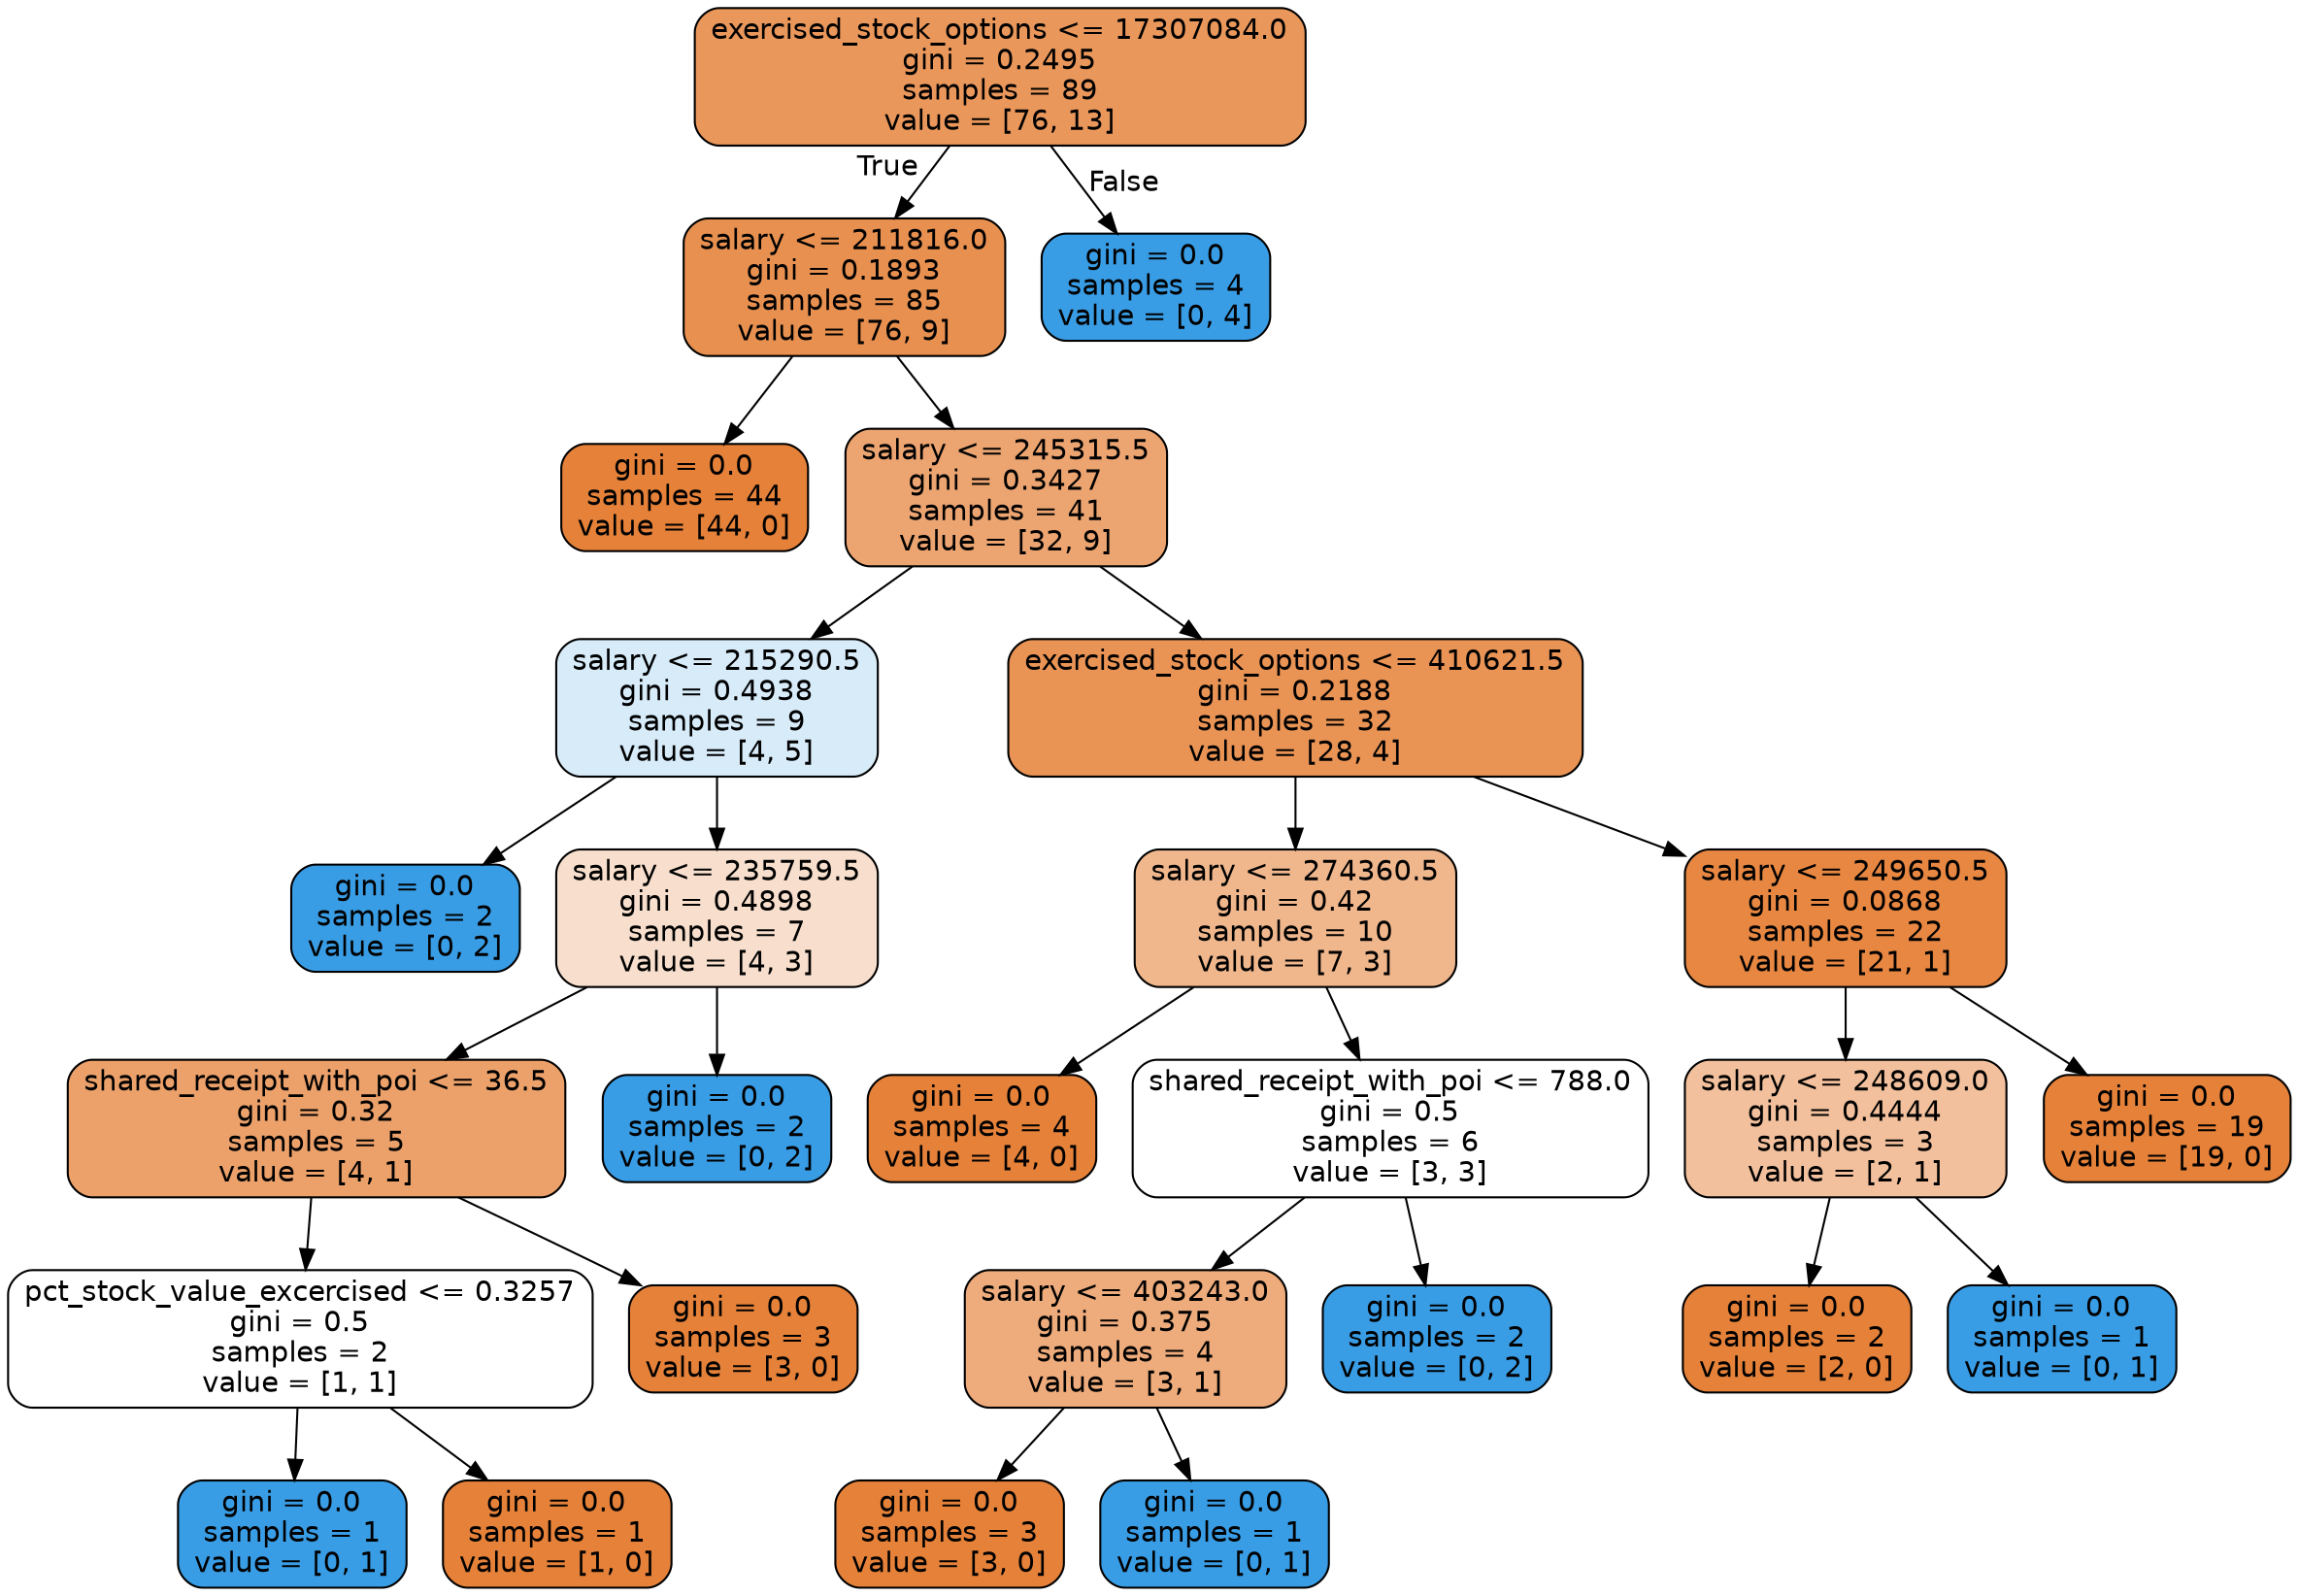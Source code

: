 digraph Tree {
node [shape=box, style="filled, rounded", color="black", fontname=helvetica] ;
edge [fontname=helvetica] ;
0 [label="exercised_stock_options <= 17307084.0\ngini = 0.2495\nsamples = 89\nvalue = [76, 13]", fillcolor="#e58139d3"] ;
1 [label="salary <= 211816.0\ngini = 0.1893\nsamples = 85\nvalue = [76, 9]", fillcolor="#e58139e1"] ;
0 -> 1 [labeldistance=2.5, labelangle=45, headlabel="True"] ;
2 [label="gini = 0.0\nsamples = 44\nvalue = [44, 0]", fillcolor="#e58139ff"] ;
1 -> 2 ;
3 [label="salary <= 245315.5\ngini = 0.3427\nsamples = 41\nvalue = [32, 9]", fillcolor="#e58139b7"] ;
1 -> 3 ;
4 [label="salary <= 215290.5\ngini = 0.4938\nsamples = 9\nvalue = [4, 5]", fillcolor="#399de533"] ;
3 -> 4 ;
5 [label="gini = 0.0\nsamples = 2\nvalue = [0, 2]", fillcolor="#399de5ff"] ;
4 -> 5 ;
6 [label="salary <= 235759.5\ngini = 0.4898\nsamples = 7\nvalue = [4, 3]", fillcolor="#e5813940"] ;
4 -> 6 ;
7 [label="shared_receipt_with_poi <= 36.5\ngini = 0.32\nsamples = 5\nvalue = [4, 1]", fillcolor="#e58139bf"] ;
6 -> 7 ;
8 [label="pct_stock_value_excercised <= 0.3257\ngini = 0.5\nsamples = 2\nvalue = [1, 1]", fillcolor="#e5813900"] ;
7 -> 8 ;
9 [label="gini = 0.0\nsamples = 1\nvalue = [0, 1]", fillcolor="#399de5ff"] ;
8 -> 9 ;
10 [label="gini = 0.0\nsamples = 1\nvalue = [1, 0]", fillcolor="#e58139ff"] ;
8 -> 10 ;
11 [label="gini = 0.0\nsamples = 3\nvalue = [3, 0]", fillcolor="#e58139ff"] ;
7 -> 11 ;
12 [label="gini = 0.0\nsamples = 2\nvalue = [0, 2]", fillcolor="#399de5ff"] ;
6 -> 12 ;
13 [label="exercised_stock_options <= 410621.5\ngini = 0.2188\nsamples = 32\nvalue = [28, 4]", fillcolor="#e58139db"] ;
3 -> 13 ;
14 [label="salary <= 274360.5\ngini = 0.42\nsamples = 10\nvalue = [7, 3]", fillcolor="#e5813992"] ;
13 -> 14 ;
15 [label="gini = 0.0\nsamples = 4\nvalue = [4, 0]", fillcolor="#e58139ff"] ;
14 -> 15 ;
16 [label="shared_receipt_with_poi <= 788.0\ngini = 0.5\nsamples = 6\nvalue = [3, 3]", fillcolor="#e5813900"] ;
14 -> 16 ;
17 [label="salary <= 403243.0\ngini = 0.375\nsamples = 4\nvalue = [3, 1]", fillcolor="#e58139aa"] ;
16 -> 17 ;
18 [label="gini = 0.0\nsamples = 3\nvalue = [3, 0]", fillcolor="#e58139ff"] ;
17 -> 18 ;
19 [label="gini = 0.0\nsamples = 1\nvalue = [0, 1]", fillcolor="#399de5ff"] ;
17 -> 19 ;
20 [label="gini = 0.0\nsamples = 2\nvalue = [0, 2]", fillcolor="#399de5ff"] ;
16 -> 20 ;
21 [label="salary <= 249650.5\ngini = 0.0868\nsamples = 22\nvalue = [21, 1]", fillcolor="#e58139f3"] ;
13 -> 21 ;
22 [label="salary <= 248609.0\ngini = 0.4444\nsamples = 3\nvalue = [2, 1]", fillcolor="#e581397f"] ;
21 -> 22 ;
23 [label="gini = 0.0\nsamples = 2\nvalue = [2, 0]", fillcolor="#e58139ff"] ;
22 -> 23 ;
24 [label="gini = 0.0\nsamples = 1\nvalue = [0, 1]", fillcolor="#399de5ff"] ;
22 -> 24 ;
25 [label="gini = 0.0\nsamples = 19\nvalue = [19, 0]", fillcolor="#e58139ff"] ;
21 -> 25 ;
26 [label="gini = 0.0\nsamples = 4\nvalue = [0, 4]", fillcolor="#399de5ff"] ;
0 -> 26 [labeldistance=2.5, labelangle=-45, headlabel="False"] ;
}